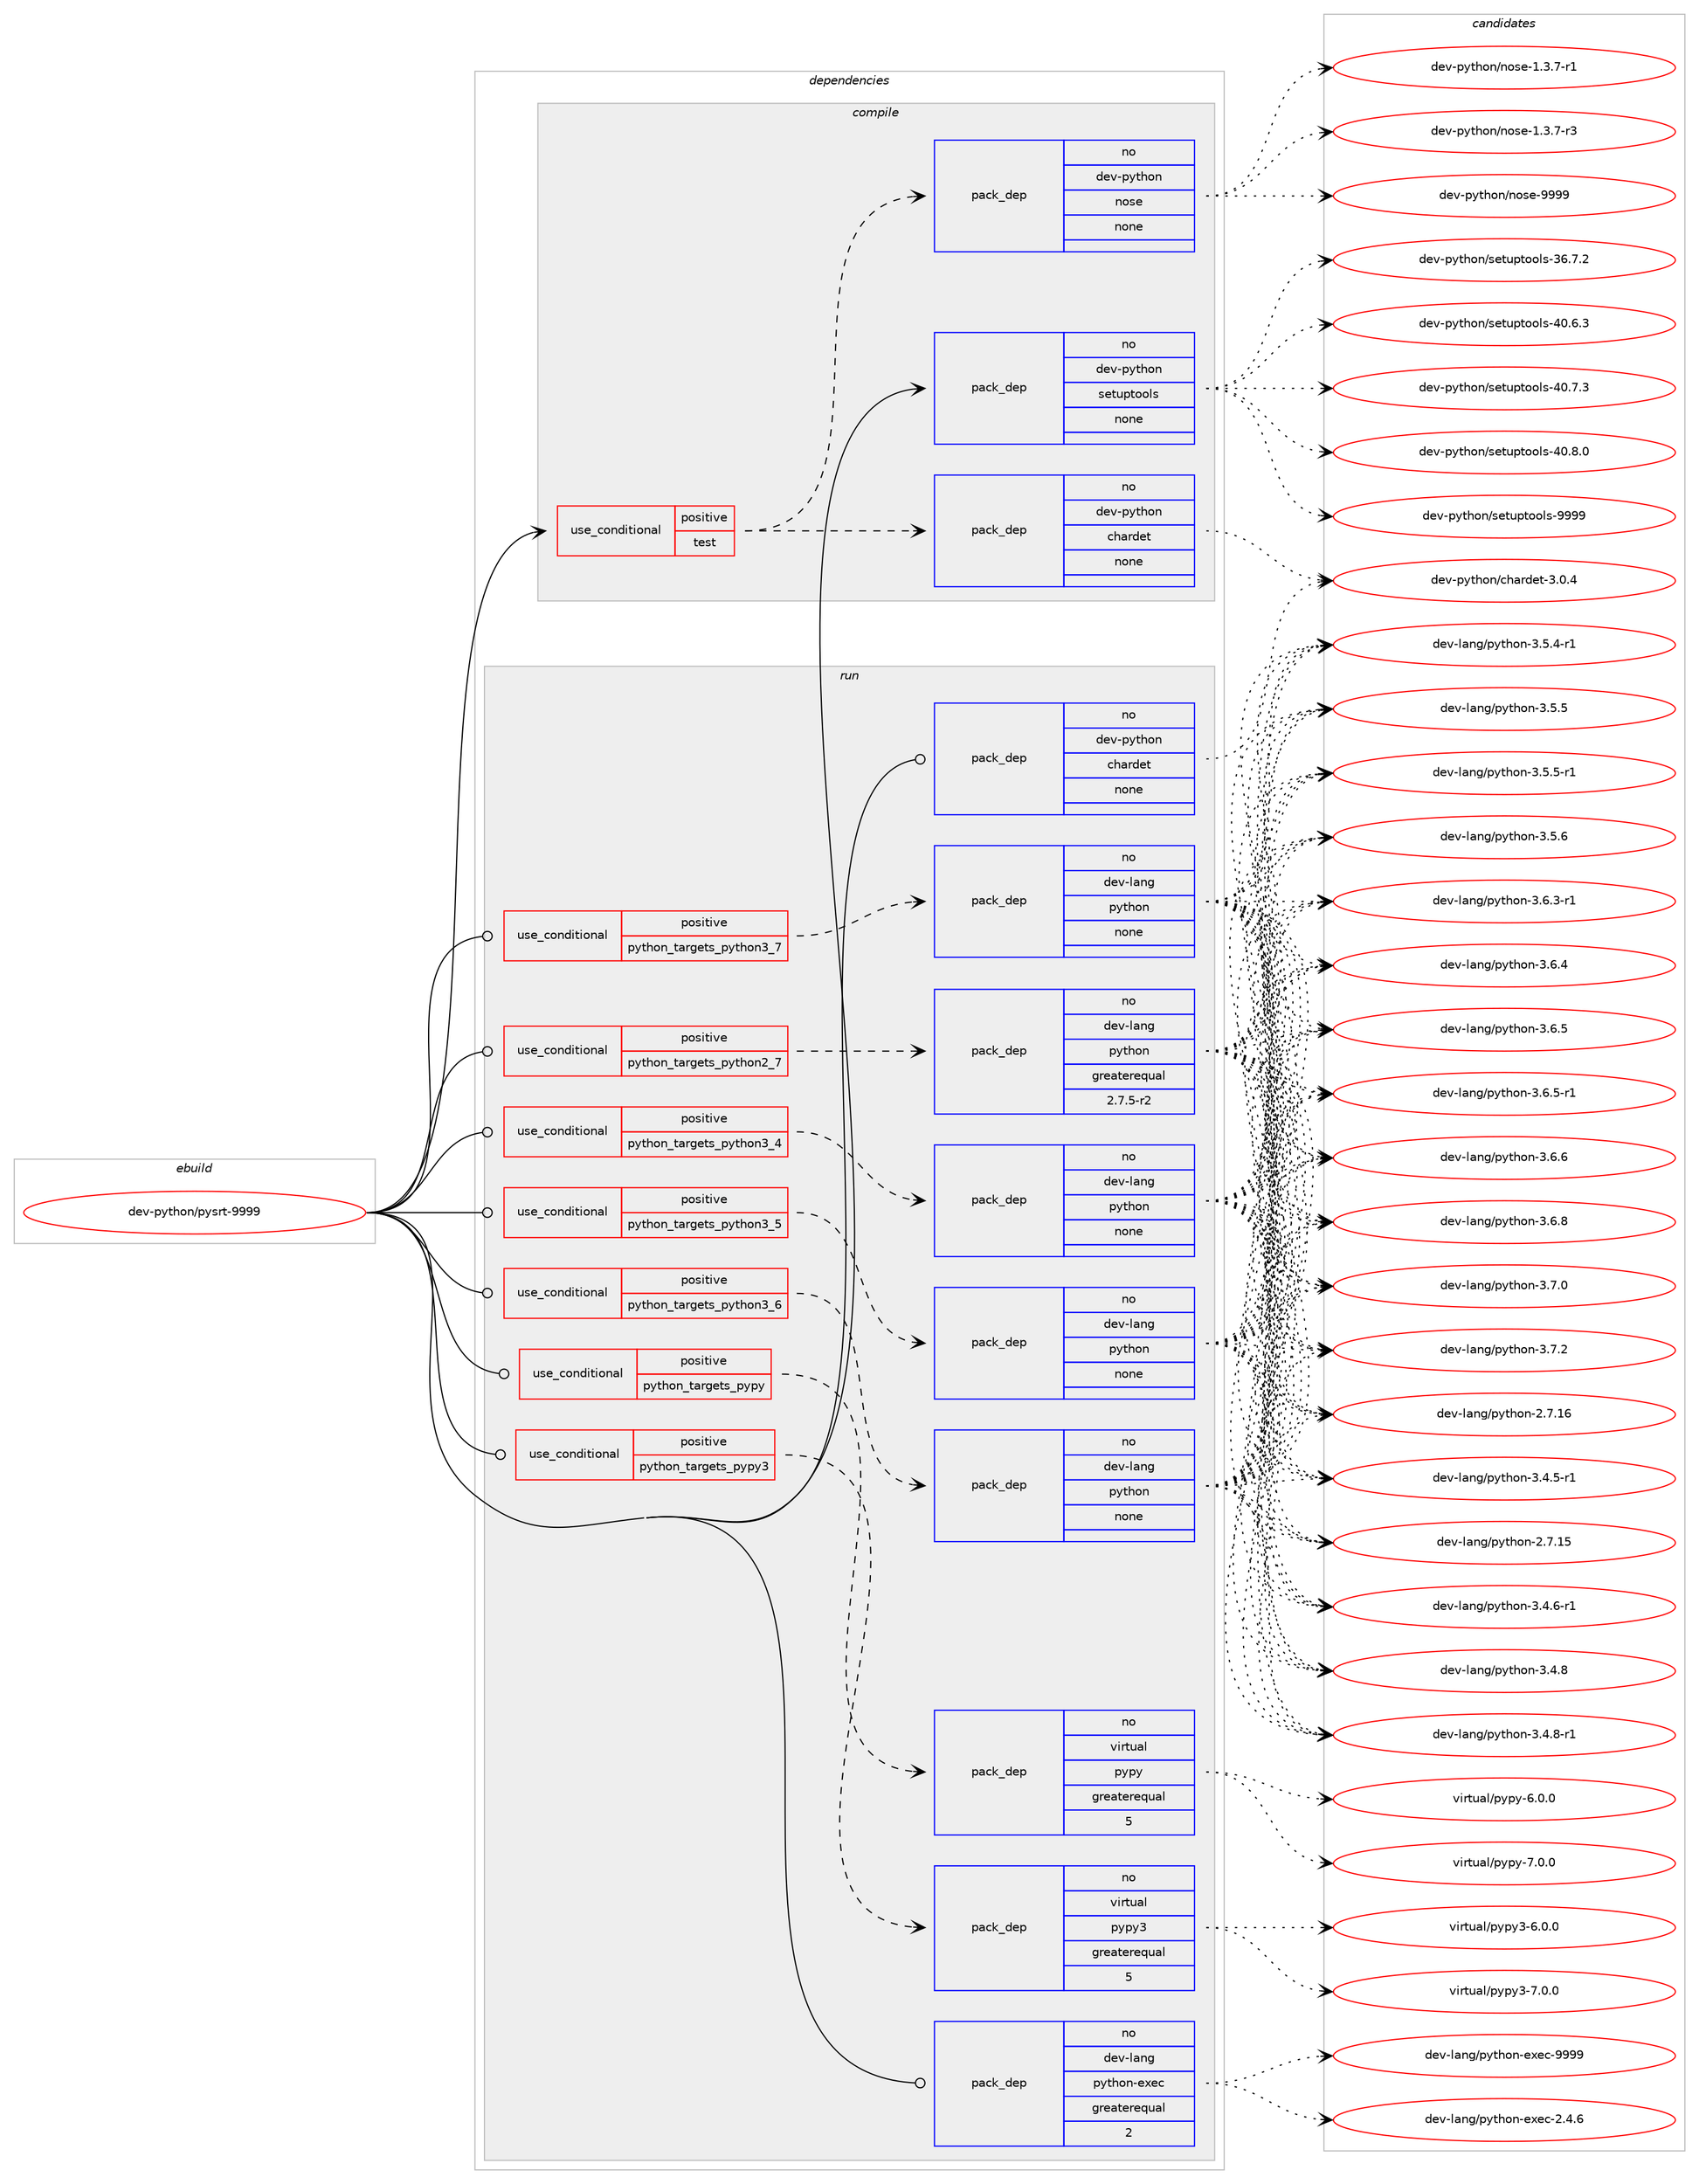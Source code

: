 digraph prolog {

# *************
# Graph options
# *************

newrank=true;
concentrate=true;
compound=true;
graph [rankdir=LR,fontname=Helvetica,fontsize=10,ranksep=1.5];#, ranksep=2.5, nodesep=0.2];
edge  [arrowhead=vee];
node  [fontname=Helvetica,fontsize=10];

# **********
# The ebuild
# **********

subgraph cluster_leftcol {
color=gray;
rank=same;
label=<<i>ebuild</i>>;
id [label="dev-python/pysrt-9999", color=red, width=4, href="../dev-python/pysrt-9999.svg"];
}

# ****************
# The dependencies
# ****************

subgraph cluster_midcol {
color=gray;
label=<<i>dependencies</i>>;
subgraph cluster_compile {
fillcolor="#eeeeee";
style=filled;
label=<<i>compile</i>>;
subgraph cond381874 {
dependency1432537 [label=<<TABLE BORDER="0" CELLBORDER="1" CELLSPACING="0" CELLPADDING="4"><TR><TD ROWSPAN="3" CELLPADDING="10">use_conditional</TD></TR><TR><TD>positive</TD></TR><TR><TD>test</TD></TR></TABLE>>, shape=none, color=red];
subgraph pack1027319 {
dependency1432538 [label=<<TABLE BORDER="0" CELLBORDER="1" CELLSPACING="0" CELLPADDING="4" WIDTH="220"><TR><TD ROWSPAN="6" CELLPADDING="30">pack_dep</TD></TR><TR><TD WIDTH="110">no</TD></TR><TR><TD>dev-python</TD></TR><TR><TD>chardet</TD></TR><TR><TD>none</TD></TR><TR><TD></TD></TR></TABLE>>, shape=none, color=blue];
}
dependency1432537:e -> dependency1432538:w [weight=20,style="dashed",arrowhead="vee"];
subgraph pack1027320 {
dependency1432539 [label=<<TABLE BORDER="0" CELLBORDER="1" CELLSPACING="0" CELLPADDING="4" WIDTH="220"><TR><TD ROWSPAN="6" CELLPADDING="30">pack_dep</TD></TR><TR><TD WIDTH="110">no</TD></TR><TR><TD>dev-python</TD></TR><TR><TD>nose</TD></TR><TR><TD>none</TD></TR><TR><TD></TD></TR></TABLE>>, shape=none, color=blue];
}
dependency1432537:e -> dependency1432539:w [weight=20,style="dashed",arrowhead="vee"];
}
id:e -> dependency1432537:w [weight=20,style="solid",arrowhead="vee"];
subgraph pack1027321 {
dependency1432540 [label=<<TABLE BORDER="0" CELLBORDER="1" CELLSPACING="0" CELLPADDING="4" WIDTH="220"><TR><TD ROWSPAN="6" CELLPADDING="30">pack_dep</TD></TR><TR><TD WIDTH="110">no</TD></TR><TR><TD>dev-python</TD></TR><TR><TD>setuptools</TD></TR><TR><TD>none</TD></TR><TR><TD></TD></TR></TABLE>>, shape=none, color=blue];
}
id:e -> dependency1432540:w [weight=20,style="solid",arrowhead="vee"];
}
subgraph cluster_compileandrun {
fillcolor="#eeeeee";
style=filled;
label=<<i>compile and run</i>>;
}
subgraph cluster_run {
fillcolor="#eeeeee";
style=filled;
label=<<i>run</i>>;
subgraph cond381875 {
dependency1432541 [label=<<TABLE BORDER="0" CELLBORDER="1" CELLSPACING="0" CELLPADDING="4"><TR><TD ROWSPAN="3" CELLPADDING="10">use_conditional</TD></TR><TR><TD>positive</TD></TR><TR><TD>python_targets_pypy</TD></TR></TABLE>>, shape=none, color=red];
subgraph pack1027322 {
dependency1432542 [label=<<TABLE BORDER="0" CELLBORDER="1" CELLSPACING="0" CELLPADDING="4" WIDTH="220"><TR><TD ROWSPAN="6" CELLPADDING="30">pack_dep</TD></TR><TR><TD WIDTH="110">no</TD></TR><TR><TD>virtual</TD></TR><TR><TD>pypy</TD></TR><TR><TD>greaterequal</TD></TR><TR><TD>5</TD></TR></TABLE>>, shape=none, color=blue];
}
dependency1432541:e -> dependency1432542:w [weight=20,style="dashed",arrowhead="vee"];
}
id:e -> dependency1432541:w [weight=20,style="solid",arrowhead="odot"];
subgraph cond381876 {
dependency1432543 [label=<<TABLE BORDER="0" CELLBORDER="1" CELLSPACING="0" CELLPADDING="4"><TR><TD ROWSPAN="3" CELLPADDING="10">use_conditional</TD></TR><TR><TD>positive</TD></TR><TR><TD>python_targets_pypy3</TD></TR></TABLE>>, shape=none, color=red];
subgraph pack1027323 {
dependency1432544 [label=<<TABLE BORDER="0" CELLBORDER="1" CELLSPACING="0" CELLPADDING="4" WIDTH="220"><TR><TD ROWSPAN="6" CELLPADDING="30">pack_dep</TD></TR><TR><TD WIDTH="110">no</TD></TR><TR><TD>virtual</TD></TR><TR><TD>pypy3</TD></TR><TR><TD>greaterequal</TD></TR><TR><TD>5</TD></TR></TABLE>>, shape=none, color=blue];
}
dependency1432543:e -> dependency1432544:w [weight=20,style="dashed",arrowhead="vee"];
}
id:e -> dependency1432543:w [weight=20,style="solid",arrowhead="odot"];
subgraph cond381877 {
dependency1432545 [label=<<TABLE BORDER="0" CELLBORDER="1" CELLSPACING="0" CELLPADDING="4"><TR><TD ROWSPAN="3" CELLPADDING="10">use_conditional</TD></TR><TR><TD>positive</TD></TR><TR><TD>python_targets_python2_7</TD></TR></TABLE>>, shape=none, color=red];
subgraph pack1027324 {
dependency1432546 [label=<<TABLE BORDER="0" CELLBORDER="1" CELLSPACING="0" CELLPADDING="4" WIDTH="220"><TR><TD ROWSPAN="6" CELLPADDING="30">pack_dep</TD></TR><TR><TD WIDTH="110">no</TD></TR><TR><TD>dev-lang</TD></TR><TR><TD>python</TD></TR><TR><TD>greaterequal</TD></TR><TR><TD>2.7.5-r2</TD></TR></TABLE>>, shape=none, color=blue];
}
dependency1432545:e -> dependency1432546:w [weight=20,style="dashed",arrowhead="vee"];
}
id:e -> dependency1432545:w [weight=20,style="solid",arrowhead="odot"];
subgraph cond381878 {
dependency1432547 [label=<<TABLE BORDER="0" CELLBORDER="1" CELLSPACING="0" CELLPADDING="4"><TR><TD ROWSPAN="3" CELLPADDING="10">use_conditional</TD></TR><TR><TD>positive</TD></TR><TR><TD>python_targets_python3_4</TD></TR></TABLE>>, shape=none, color=red];
subgraph pack1027325 {
dependency1432548 [label=<<TABLE BORDER="0" CELLBORDER="1" CELLSPACING="0" CELLPADDING="4" WIDTH="220"><TR><TD ROWSPAN="6" CELLPADDING="30">pack_dep</TD></TR><TR><TD WIDTH="110">no</TD></TR><TR><TD>dev-lang</TD></TR><TR><TD>python</TD></TR><TR><TD>none</TD></TR><TR><TD></TD></TR></TABLE>>, shape=none, color=blue];
}
dependency1432547:e -> dependency1432548:w [weight=20,style="dashed",arrowhead="vee"];
}
id:e -> dependency1432547:w [weight=20,style="solid",arrowhead="odot"];
subgraph cond381879 {
dependency1432549 [label=<<TABLE BORDER="0" CELLBORDER="1" CELLSPACING="0" CELLPADDING="4"><TR><TD ROWSPAN="3" CELLPADDING="10">use_conditional</TD></TR><TR><TD>positive</TD></TR><TR><TD>python_targets_python3_5</TD></TR></TABLE>>, shape=none, color=red];
subgraph pack1027326 {
dependency1432550 [label=<<TABLE BORDER="0" CELLBORDER="1" CELLSPACING="0" CELLPADDING="4" WIDTH="220"><TR><TD ROWSPAN="6" CELLPADDING="30">pack_dep</TD></TR><TR><TD WIDTH="110">no</TD></TR><TR><TD>dev-lang</TD></TR><TR><TD>python</TD></TR><TR><TD>none</TD></TR><TR><TD></TD></TR></TABLE>>, shape=none, color=blue];
}
dependency1432549:e -> dependency1432550:w [weight=20,style="dashed",arrowhead="vee"];
}
id:e -> dependency1432549:w [weight=20,style="solid",arrowhead="odot"];
subgraph cond381880 {
dependency1432551 [label=<<TABLE BORDER="0" CELLBORDER="1" CELLSPACING="0" CELLPADDING="4"><TR><TD ROWSPAN="3" CELLPADDING="10">use_conditional</TD></TR><TR><TD>positive</TD></TR><TR><TD>python_targets_python3_6</TD></TR></TABLE>>, shape=none, color=red];
subgraph pack1027327 {
dependency1432552 [label=<<TABLE BORDER="0" CELLBORDER="1" CELLSPACING="0" CELLPADDING="4" WIDTH="220"><TR><TD ROWSPAN="6" CELLPADDING="30">pack_dep</TD></TR><TR><TD WIDTH="110">no</TD></TR><TR><TD>dev-lang</TD></TR><TR><TD>python</TD></TR><TR><TD>none</TD></TR><TR><TD></TD></TR></TABLE>>, shape=none, color=blue];
}
dependency1432551:e -> dependency1432552:w [weight=20,style="dashed",arrowhead="vee"];
}
id:e -> dependency1432551:w [weight=20,style="solid",arrowhead="odot"];
subgraph cond381881 {
dependency1432553 [label=<<TABLE BORDER="0" CELLBORDER="1" CELLSPACING="0" CELLPADDING="4"><TR><TD ROWSPAN="3" CELLPADDING="10">use_conditional</TD></TR><TR><TD>positive</TD></TR><TR><TD>python_targets_python3_7</TD></TR></TABLE>>, shape=none, color=red];
subgraph pack1027328 {
dependency1432554 [label=<<TABLE BORDER="0" CELLBORDER="1" CELLSPACING="0" CELLPADDING="4" WIDTH="220"><TR><TD ROWSPAN="6" CELLPADDING="30">pack_dep</TD></TR><TR><TD WIDTH="110">no</TD></TR><TR><TD>dev-lang</TD></TR><TR><TD>python</TD></TR><TR><TD>none</TD></TR><TR><TD></TD></TR></TABLE>>, shape=none, color=blue];
}
dependency1432553:e -> dependency1432554:w [weight=20,style="dashed",arrowhead="vee"];
}
id:e -> dependency1432553:w [weight=20,style="solid",arrowhead="odot"];
subgraph pack1027329 {
dependency1432555 [label=<<TABLE BORDER="0" CELLBORDER="1" CELLSPACING="0" CELLPADDING="4" WIDTH="220"><TR><TD ROWSPAN="6" CELLPADDING="30">pack_dep</TD></TR><TR><TD WIDTH="110">no</TD></TR><TR><TD>dev-lang</TD></TR><TR><TD>python-exec</TD></TR><TR><TD>greaterequal</TD></TR><TR><TD>2</TD></TR></TABLE>>, shape=none, color=blue];
}
id:e -> dependency1432555:w [weight=20,style="solid",arrowhead="odot"];
subgraph pack1027330 {
dependency1432556 [label=<<TABLE BORDER="0" CELLBORDER="1" CELLSPACING="0" CELLPADDING="4" WIDTH="220"><TR><TD ROWSPAN="6" CELLPADDING="30">pack_dep</TD></TR><TR><TD WIDTH="110">no</TD></TR><TR><TD>dev-python</TD></TR><TR><TD>chardet</TD></TR><TR><TD>none</TD></TR><TR><TD></TD></TR></TABLE>>, shape=none, color=blue];
}
id:e -> dependency1432556:w [weight=20,style="solid",arrowhead="odot"];
}
}

# **************
# The candidates
# **************

subgraph cluster_choices {
rank=same;
color=gray;
label=<<i>candidates</i>>;

subgraph choice1027319 {
color=black;
nodesep=1;
choice10010111845112121116104111110479910497114100101116455146484652 [label="dev-python/chardet-3.0.4", color=red, width=4,href="../dev-python/chardet-3.0.4.svg"];
dependency1432538:e -> choice10010111845112121116104111110479910497114100101116455146484652:w [style=dotted,weight="100"];
}
subgraph choice1027320 {
color=black;
nodesep=1;
choice10010111845112121116104111110471101111151014549465146554511449 [label="dev-python/nose-1.3.7-r1", color=red, width=4,href="../dev-python/nose-1.3.7-r1.svg"];
choice10010111845112121116104111110471101111151014549465146554511451 [label="dev-python/nose-1.3.7-r3", color=red, width=4,href="../dev-python/nose-1.3.7-r3.svg"];
choice10010111845112121116104111110471101111151014557575757 [label="dev-python/nose-9999", color=red, width=4,href="../dev-python/nose-9999.svg"];
dependency1432539:e -> choice10010111845112121116104111110471101111151014549465146554511449:w [style=dotted,weight="100"];
dependency1432539:e -> choice10010111845112121116104111110471101111151014549465146554511451:w [style=dotted,weight="100"];
dependency1432539:e -> choice10010111845112121116104111110471101111151014557575757:w [style=dotted,weight="100"];
}
subgraph choice1027321 {
color=black;
nodesep=1;
choice100101118451121211161041111104711510111611711211611111110811545515446554650 [label="dev-python/setuptools-36.7.2", color=red, width=4,href="../dev-python/setuptools-36.7.2.svg"];
choice100101118451121211161041111104711510111611711211611111110811545524846544651 [label="dev-python/setuptools-40.6.3", color=red, width=4,href="../dev-python/setuptools-40.6.3.svg"];
choice100101118451121211161041111104711510111611711211611111110811545524846554651 [label="dev-python/setuptools-40.7.3", color=red, width=4,href="../dev-python/setuptools-40.7.3.svg"];
choice100101118451121211161041111104711510111611711211611111110811545524846564648 [label="dev-python/setuptools-40.8.0", color=red, width=4,href="../dev-python/setuptools-40.8.0.svg"];
choice10010111845112121116104111110471151011161171121161111111081154557575757 [label="dev-python/setuptools-9999", color=red, width=4,href="../dev-python/setuptools-9999.svg"];
dependency1432540:e -> choice100101118451121211161041111104711510111611711211611111110811545515446554650:w [style=dotted,weight="100"];
dependency1432540:e -> choice100101118451121211161041111104711510111611711211611111110811545524846544651:w [style=dotted,weight="100"];
dependency1432540:e -> choice100101118451121211161041111104711510111611711211611111110811545524846554651:w [style=dotted,weight="100"];
dependency1432540:e -> choice100101118451121211161041111104711510111611711211611111110811545524846564648:w [style=dotted,weight="100"];
dependency1432540:e -> choice10010111845112121116104111110471151011161171121161111111081154557575757:w [style=dotted,weight="100"];
}
subgraph choice1027322 {
color=black;
nodesep=1;
choice1181051141161179710847112121112121455446484648 [label="virtual/pypy-6.0.0", color=red, width=4,href="../virtual/pypy-6.0.0.svg"];
choice1181051141161179710847112121112121455546484648 [label="virtual/pypy-7.0.0", color=red, width=4,href="../virtual/pypy-7.0.0.svg"];
dependency1432542:e -> choice1181051141161179710847112121112121455446484648:w [style=dotted,weight="100"];
dependency1432542:e -> choice1181051141161179710847112121112121455546484648:w [style=dotted,weight="100"];
}
subgraph choice1027323 {
color=black;
nodesep=1;
choice118105114116117971084711212111212151455446484648 [label="virtual/pypy3-6.0.0", color=red, width=4,href="../virtual/pypy3-6.0.0.svg"];
choice118105114116117971084711212111212151455546484648 [label="virtual/pypy3-7.0.0", color=red, width=4,href="../virtual/pypy3-7.0.0.svg"];
dependency1432544:e -> choice118105114116117971084711212111212151455446484648:w [style=dotted,weight="100"];
dependency1432544:e -> choice118105114116117971084711212111212151455546484648:w [style=dotted,weight="100"];
}
subgraph choice1027324 {
color=black;
nodesep=1;
choice10010111845108971101034711212111610411111045504655464953 [label="dev-lang/python-2.7.15", color=red, width=4,href="../dev-lang/python-2.7.15.svg"];
choice10010111845108971101034711212111610411111045504655464954 [label="dev-lang/python-2.7.16", color=red, width=4,href="../dev-lang/python-2.7.16.svg"];
choice1001011184510897110103471121211161041111104551465246534511449 [label="dev-lang/python-3.4.5-r1", color=red, width=4,href="../dev-lang/python-3.4.5-r1.svg"];
choice1001011184510897110103471121211161041111104551465246544511449 [label="dev-lang/python-3.4.6-r1", color=red, width=4,href="../dev-lang/python-3.4.6-r1.svg"];
choice100101118451089711010347112121116104111110455146524656 [label="dev-lang/python-3.4.8", color=red, width=4,href="../dev-lang/python-3.4.8.svg"];
choice1001011184510897110103471121211161041111104551465246564511449 [label="dev-lang/python-3.4.8-r1", color=red, width=4,href="../dev-lang/python-3.4.8-r1.svg"];
choice1001011184510897110103471121211161041111104551465346524511449 [label="dev-lang/python-3.5.4-r1", color=red, width=4,href="../dev-lang/python-3.5.4-r1.svg"];
choice100101118451089711010347112121116104111110455146534653 [label="dev-lang/python-3.5.5", color=red, width=4,href="../dev-lang/python-3.5.5.svg"];
choice1001011184510897110103471121211161041111104551465346534511449 [label="dev-lang/python-3.5.5-r1", color=red, width=4,href="../dev-lang/python-3.5.5-r1.svg"];
choice100101118451089711010347112121116104111110455146534654 [label="dev-lang/python-3.5.6", color=red, width=4,href="../dev-lang/python-3.5.6.svg"];
choice1001011184510897110103471121211161041111104551465446514511449 [label="dev-lang/python-3.6.3-r1", color=red, width=4,href="../dev-lang/python-3.6.3-r1.svg"];
choice100101118451089711010347112121116104111110455146544652 [label="dev-lang/python-3.6.4", color=red, width=4,href="../dev-lang/python-3.6.4.svg"];
choice100101118451089711010347112121116104111110455146544653 [label="dev-lang/python-3.6.5", color=red, width=4,href="../dev-lang/python-3.6.5.svg"];
choice1001011184510897110103471121211161041111104551465446534511449 [label="dev-lang/python-3.6.5-r1", color=red, width=4,href="../dev-lang/python-3.6.5-r1.svg"];
choice100101118451089711010347112121116104111110455146544654 [label="dev-lang/python-3.6.6", color=red, width=4,href="../dev-lang/python-3.6.6.svg"];
choice100101118451089711010347112121116104111110455146544656 [label="dev-lang/python-3.6.8", color=red, width=4,href="../dev-lang/python-3.6.8.svg"];
choice100101118451089711010347112121116104111110455146554648 [label="dev-lang/python-3.7.0", color=red, width=4,href="../dev-lang/python-3.7.0.svg"];
choice100101118451089711010347112121116104111110455146554650 [label="dev-lang/python-3.7.2", color=red, width=4,href="../dev-lang/python-3.7.2.svg"];
dependency1432546:e -> choice10010111845108971101034711212111610411111045504655464953:w [style=dotted,weight="100"];
dependency1432546:e -> choice10010111845108971101034711212111610411111045504655464954:w [style=dotted,weight="100"];
dependency1432546:e -> choice1001011184510897110103471121211161041111104551465246534511449:w [style=dotted,weight="100"];
dependency1432546:e -> choice1001011184510897110103471121211161041111104551465246544511449:w [style=dotted,weight="100"];
dependency1432546:e -> choice100101118451089711010347112121116104111110455146524656:w [style=dotted,weight="100"];
dependency1432546:e -> choice1001011184510897110103471121211161041111104551465246564511449:w [style=dotted,weight="100"];
dependency1432546:e -> choice1001011184510897110103471121211161041111104551465346524511449:w [style=dotted,weight="100"];
dependency1432546:e -> choice100101118451089711010347112121116104111110455146534653:w [style=dotted,weight="100"];
dependency1432546:e -> choice1001011184510897110103471121211161041111104551465346534511449:w [style=dotted,weight="100"];
dependency1432546:e -> choice100101118451089711010347112121116104111110455146534654:w [style=dotted,weight="100"];
dependency1432546:e -> choice1001011184510897110103471121211161041111104551465446514511449:w [style=dotted,weight="100"];
dependency1432546:e -> choice100101118451089711010347112121116104111110455146544652:w [style=dotted,weight="100"];
dependency1432546:e -> choice100101118451089711010347112121116104111110455146544653:w [style=dotted,weight="100"];
dependency1432546:e -> choice1001011184510897110103471121211161041111104551465446534511449:w [style=dotted,weight="100"];
dependency1432546:e -> choice100101118451089711010347112121116104111110455146544654:w [style=dotted,weight="100"];
dependency1432546:e -> choice100101118451089711010347112121116104111110455146544656:w [style=dotted,weight="100"];
dependency1432546:e -> choice100101118451089711010347112121116104111110455146554648:w [style=dotted,weight="100"];
dependency1432546:e -> choice100101118451089711010347112121116104111110455146554650:w [style=dotted,weight="100"];
}
subgraph choice1027325 {
color=black;
nodesep=1;
choice10010111845108971101034711212111610411111045504655464953 [label="dev-lang/python-2.7.15", color=red, width=4,href="../dev-lang/python-2.7.15.svg"];
choice10010111845108971101034711212111610411111045504655464954 [label="dev-lang/python-2.7.16", color=red, width=4,href="../dev-lang/python-2.7.16.svg"];
choice1001011184510897110103471121211161041111104551465246534511449 [label="dev-lang/python-3.4.5-r1", color=red, width=4,href="../dev-lang/python-3.4.5-r1.svg"];
choice1001011184510897110103471121211161041111104551465246544511449 [label="dev-lang/python-3.4.6-r1", color=red, width=4,href="../dev-lang/python-3.4.6-r1.svg"];
choice100101118451089711010347112121116104111110455146524656 [label="dev-lang/python-3.4.8", color=red, width=4,href="../dev-lang/python-3.4.8.svg"];
choice1001011184510897110103471121211161041111104551465246564511449 [label="dev-lang/python-3.4.8-r1", color=red, width=4,href="../dev-lang/python-3.4.8-r1.svg"];
choice1001011184510897110103471121211161041111104551465346524511449 [label="dev-lang/python-3.5.4-r1", color=red, width=4,href="../dev-lang/python-3.5.4-r1.svg"];
choice100101118451089711010347112121116104111110455146534653 [label="dev-lang/python-3.5.5", color=red, width=4,href="../dev-lang/python-3.5.5.svg"];
choice1001011184510897110103471121211161041111104551465346534511449 [label="dev-lang/python-3.5.5-r1", color=red, width=4,href="../dev-lang/python-3.5.5-r1.svg"];
choice100101118451089711010347112121116104111110455146534654 [label="dev-lang/python-3.5.6", color=red, width=4,href="../dev-lang/python-3.5.6.svg"];
choice1001011184510897110103471121211161041111104551465446514511449 [label="dev-lang/python-3.6.3-r1", color=red, width=4,href="../dev-lang/python-3.6.3-r1.svg"];
choice100101118451089711010347112121116104111110455146544652 [label="dev-lang/python-3.6.4", color=red, width=4,href="../dev-lang/python-3.6.4.svg"];
choice100101118451089711010347112121116104111110455146544653 [label="dev-lang/python-3.6.5", color=red, width=4,href="../dev-lang/python-3.6.5.svg"];
choice1001011184510897110103471121211161041111104551465446534511449 [label="dev-lang/python-3.6.5-r1", color=red, width=4,href="../dev-lang/python-3.6.5-r1.svg"];
choice100101118451089711010347112121116104111110455146544654 [label="dev-lang/python-3.6.6", color=red, width=4,href="../dev-lang/python-3.6.6.svg"];
choice100101118451089711010347112121116104111110455146544656 [label="dev-lang/python-3.6.8", color=red, width=4,href="../dev-lang/python-3.6.8.svg"];
choice100101118451089711010347112121116104111110455146554648 [label="dev-lang/python-3.7.0", color=red, width=4,href="../dev-lang/python-3.7.0.svg"];
choice100101118451089711010347112121116104111110455146554650 [label="dev-lang/python-3.7.2", color=red, width=4,href="../dev-lang/python-3.7.2.svg"];
dependency1432548:e -> choice10010111845108971101034711212111610411111045504655464953:w [style=dotted,weight="100"];
dependency1432548:e -> choice10010111845108971101034711212111610411111045504655464954:w [style=dotted,weight="100"];
dependency1432548:e -> choice1001011184510897110103471121211161041111104551465246534511449:w [style=dotted,weight="100"];
dependency1432548:e -> choice1001011184510897110103471121211161041111104551465246544511449:w [style=dotted,weight="100"];
dependency1432548:e -> choice100101118451089711010347112121116104111110455146524656:w [style=dotted,weight="100"];
dependency1432548:e -> choice1001011184510897110103471121211161041111104551465246564511449:w [style=dotted,weight="100"];
dependency1432548:e -> choice1001011184510897110103471121211161041111104551465346524511449:w [style=dotted,weight="100"];
dependency1432548:e -> choice100101118451089711010347112121116104111110455146534653:w [style=dotted,weight="100"];
dependency1432548:e -> choice1001011184510897110103471121211161041111104551465346534511449:w [style=dotted,weight="100"];
dependency1432548:e -> choice100101118451089711010347112121116104111110455146534654:w [style=dotted,weight="100"];
dependency1432548:e -> choice1001011184510897110103471121211161041111104551465446514511449:w [style=dotted,weight="100"];
dependency1432548:e -> choice100101118451089711010347112121116104111110455146544652:w [style=dotted,weight="100"];
dependency1432548:e -> choice100101118451089711010347112121116104111110455146544653:w [style=dotted,weight="100"];
dependency1432548:e -> choice1001011184510897110103471121211161041111104551465446534511449:w [style=dotted,weight="100"];
dependency1432548:e -> choice100101118451089711010347112121116104111110455146544654:w [style=dotted,weight="100"];
dependency1432548:e -> choice100101118451089711010347112121116104111110455146544656:w [style=dotted,weight="100"];
dependency1432548:e -> choice100101118451089711010347112121116104111110455146554648:w [style=dotted,weight="100"];
dependency1432548:e -> choice100101118451089711010347112121116104111110455146554650:w [style=dotted,weight="100"];
}
subgraph choice1027326 {
color=black;
nodesep=1;
choice10010111845108971101034711212111610411111045504655464953 [label="dev-lang/python-2.7.15", color=red, width=4,href="../dev-lang/python-2.7.15.svg"];
choice10010111845108971101034711212111610411111045504655464954 [label="dev-lang/python-2.7.16", color=red, width=4,href="../dev-lang/python-2.7.16.svg"];
choice1001011184510897110103471121211161041111104551465246534511449 [label="dev-lang/python-3.4.5-r1", color=red, width=4,href="../dev-lang/python-3.4.5-r1.svg"];
choice1001011184510897110103471121211161041111104551465246544511449 [label="dev-lang/python-3.4.6-r1", color=red, width=4,href="../dev-lang/python-3.4.6-r1.svg"];
choice100101118451089711010347112121116104111110455146524656 [label="dev-lang/python-3.4.8", color=red, width=4,href="../dev-lang/python-3.4.8.svg"];
choice1001011184510897110103471121211161041111104551465246564511449 [label="dev-lang/python-3.4.8-r1", color=red, width=4,href="../dev-lang/python-3.4.8-r1.svg"];
choice1001011184510897110103471121211161041111104551465346524511449 [label="dev-lang/python-3.5.4-r1", color=red, width=4,href="../dev-lang/python-3.5.4-r1.svg"];
choice100101118451089711010347112121116104111110455146534653 [label="dev-lang/python-3.5.5", color=red, width=4,href="../dev-lang/python-3.5.5.svg"];
choice1001011184510897110103471121211161041111104551465346534511449 [label="dev-lang/python-3.5.5-r1", color=red, width=4,href="../dev-lang/python-3.5.5-r1.svg"];
choice100101118451089711010347112121116104111110455146534654 [label="dev-lang/python-3.5.6", color=red, width=4,href="../dev-lang/python-3.5.6.svg"];
choice1001011184510897110103471121211161041111104551465446514511449 [label="dev-lang/python-3.6.3-r1", color=red, width=4,href="../dev-lang/python-3.6.3-r1.svg"];
choice100101118451089711010347112121116104111110455146544652 [label="dev-lang/python-3.6.4", color=red, width=4,href="../dev-lang/python-3.6.4.svg"];
choice100101118451089711010347112121116104111110455146544653 [label="dev-lang/python-3.6.5", color=red, width=4,href="../dev-lang/python-3.6.5.svg"];
choice1001011184510897110103471121211161041111104551465446534511449 [label="dev-lang/python-3.6.5-r1", color=red, width=4,href="../dev-lang/python-3.6.5-r1.svg"];
choice100101118451089711010347112121116104111110455146544654 [label="dev-lang/python-3.6.6", color=red, width=4,href="../dev-lang/python-3.6.6.svg"];
choice100101118451089711010347112121116104111110455146544656 [label="dev-lang/python-3.6.8", color=red, width=4,href="../dev-lang/python-3.6.8.svg"];
choice100101118451089711010347112121116104111110455146554648 [label="dev-lang/python-3.7.0", color=red, width=4,href="../dev-lang/python-3.7.0.svg"];
choice100101118451089711010347112121116104111110455146554650 [label="dev-lang/python-3.7.2", color=red, width=4,href="../dev-lang/python-3.7.2.svg"];
dependency1432550:e -> choice10010111845108971101034711212111610411111045504655464953:w [style=dotted,weight="100"];
dependency1432550:e -> choice10010111845108971101034711212111610411111045504655464954:w [style=dotted,weight="100"];
dependency1432550:e -> choice1001011184510897110103471121211161041111104551465246534511449:w [style=dotted,weight="100"];
dependency1432550:e -> choice1001011184510897110103471121211161041111104551465246544511449:w [style=dotted,weight="100"];
dependency1432550:e -> choice100101118451089711010347112121116104111110455146524656:w [style=dotted,weight="100"];
dependency1432550:e -> choice1001011184510897110103471121211161041111104551465246564511449:w [style=dotted,weight="100"];
dependency1432550:e -> choice1001011184510897110103471121211161041111104551465346524511449:w [style=dotted,weight="100"];
dependency1432550:e -> choice100101118451089711010347112121116104111110455146534653:w [style=dotted,weight="100"];
dependency1432550:e -> choice1001011184510897110103471121211161041111104551465346534511449:w [style=dotted,weight="100"];
dependency1432550:e -> choice100101118451089711010347112121116104111110455146534654:w [style=dotted,weight="100"];
dependency1432550:e -> choice1001011184510897110103471121211161041111104551465446514511449:w [style=dotted,weight="100"];
dependency1432550:e -> choice100101118451089711010347112121116104111110455146544652:w [style=dotted,weight="100"];
dependency1432550:e -> choice100101118451089711010347112121116104111110455146544653:w [style=dotted,weight="100"];
dependency1432550:e -> choice1001011184510897110103471121211161041111104551465446534511449:w [style=dotted,weight="100"];
dependency1432550:e -> choice100101118451089711010347112121116104111110455146544654:w [style=dotted,weight="100"];
dependency1432550:e -> choice100101118451089711010347112121116104111110455146544656:w [style=dotted,weight="100"];
dependency1432550:e -> choice100101118451089711010347112121116104111110455146554648:w [style=dotted,weight="100"];
dependency1432550:e -> choice100101118451089711010347112121116104111110455146554650:w [style=dotted,weight="100"];
}
subgraph choice1027327 {
color=black;
nodesep=1;
choice10010111845108971101034711212111610411111045504655464953 [label="dev-lang/python-2.7.15", color=red, width=4,href="../dev-lang/python-2.7.15.svg"];
choice10010111845108971101034711212111610411111045504655464954 [label="dev-lang/python-2.7.16", color=red, width=4,href="../dev-lang/python-2.7.16.svg"];
choice1001011184510897110103471121211161041111104551465246534511449 [label="dev-lang/python-3.4.5-r1", color=red, width=4,href="../dev-lang/python-3.4.5-r1.svg"];
choice1001011184510897110103471121211161041111104551465246544511449 [label="dev-lang/python-3.4.6-r1", color=red, width=4,href="../dev-lang/python-3.4.6-r1.svg"];
choice100101118451089711010347112121116104111110455146524656 [label="dev-lang/python-3.4.8", color=red, width=4,href="../dev-lang/python-3.4.8.svg"];
choice1001011184510897110103471121211161041111104551465246564511449 [label="dev-lang/python-3.4.8-r1", color=red, width=4,href="../dev-lang/python-3.4.8-r1.svg"];
choice1001011184510897110103471121211161041111104551465346524511449 [label="dev-lang/python-3.5.4-r1", color=red, width=4,href="../dev-lang/python-3.5.4-r1.svg"];
choice100101118451089711010347112121116104111110455146534653 [label="dev-lang/python-3.5.5", color=red, width=4,href="../dev-lang/python-3.5.5.svg"];
choice1001011184510897110103471121211161041111104551465346534511449 [label="dev-lang/python-3.5.5-r1", color=red, width=4,href="../dev-lang/python-3.5.5-r1.svg"];
choice100101118451089711010347112121116104111110455146534654 [label="dev-lang/python-3.5.6", color=red, width=4,href="../dev-lang/python-3.5.6.svg"];
choice1001011184510897110103471121211161041111104551465446514511449 [label="dev-lang/python-3.6.3-r1", color=red, width=4,href="../dev-lang/python-3.6.3-r1.svg"];
choice100101118451089711010347112121116104111110455146544652 [label="dev-lang/python-3.6.4", color=red, width=4,href="../dev-lang/python-3.6.4.svg"];
choice100101118451089711010347112121116104111110455146544653 [label="dev-lang/python-3.6.5", color=red, width=4,href="../dev-lang/python-3.6.5.svg"];
choice1001011184510897110103471121211161041111104551465446534511449 [label="dev-lang/python-3.6.5-r1", color=red, width=4,href="../dev-lang/python-3.6.5-r1.svg"];
choice100101118451089711010347112121116104111110455146544654 [label="dev-lang/python-3.6.6", color=red, width=4,href="../dev-lang/python-3.6.6.svg"];
choice100101118451089711010347112121116104111110455146544656 [label="dev-lang/python-3.6.8", color=red, width=4,href="../dev-lang/python-3.6.8.svg"];
choice100101118451089711010347112121116104111110455146554648 [label="dev-lang/python-3.7.0", color=red, width=4,href="../dev-lang/python-3.7.0.svg"];
choice100101118451089711010347112121116104111110455146554650 [label="dev-lang/python-3.7.2", color=red, width=4,href="../dev-lang/python-3.7.2.svg"];
dependency1432552:e -> choice10010111845108971101034711212111610411111045504655464953:w [style=dotted,weight="100"];
dependency1432552:e -> choice10010111845108971101034711212111610411111045504655464954:w [style=dotted,weight="100"];
dependency1432552:e -> choice1001011184510897110103471121211161041111104551465246534511449:w [style=dotted,weight="100"];
dependency1432552:e -> choice1001011184510897110103471121211161041111104551465246544511449:w [style=dotted,weight="100"];
dependency1432552:e -> choice100101118451089711010347112121116104111110455146524656:w [style=dotted,weight="100"];
dependency1432552:e -> choice1001011184510897110103471121211161041111104551465246564511449:w [style=dotted,weight="100"];
dependency1432552:e -> choice1001011184510897110103471121211161041111104551465346524511449:w [style=dotted,weight="100"];
dependency1432552:e -> choice100101118451089711010347112121116104111110455146534653:w [style=dotted,weight="100"];
dependency1432552:e -> choice1001011184510897110103471121211161041111104551465346534511449:w [style=dotted,weight="100"];
dependency1432552:e -> choice100101118451089711010347112121116104111110455146534654:w [style=dotted,weight="100"];
dependency1432552:e -> choice1001011184510897110103471121211161041111104551465446514511449:w [style=dotted,weight="100"];
dependency1432552:e -> choice100101118451089711010347112121116104111110455146544652:w [style=dotted,weight="100"];
dependency1432552:e -> choice100101118451089711010347112121116104111110455146544653:w [style=dotted,weight="100"];
dependency1432552:e -> choice1001011184510897110103471121211161041111104551465446534511449:w [style=dotted,weight="100"];
dependency1432552:e -> choice100101118451089711010347112121116104111110455146544654:w [style=dotted,weight="100"];
dependency1432552:e -> choice100101118451089711010347112121116104111110455146544656:w [style=dotted,weight="100"];
dependency1432552:e -> choice100101118451089711010347112121116104111110455146554648:w [style=dotted,weight="100"];
dependency1432552:e -> choice100101118451089711010347112121116104111110455146554650:w [style=dotted,weight="100"];
}
subgraph choice1027328 {
color=black;
nodesep=1;
choice10010111845108971101034711212111610411111045504655464953 [label="dev-lang/python-2.7.15", color=red, width=4,href="../dev-lang/python-2.7.15.svg"];
choice10010111845108971101034711212111610411111045504655464954 [label="dev-lang/python-2.7.16", color=red, width=4,href="../dev-lang/python-2.7.16.svg"];
choice1001011184510897110103471121211161041111104551465246534511449 [label="dev-lang/python-3.4.5-r1", color=red, width=4,href="../dev-lang/python-3.4.5-r1.svg"];
choice1001011184510897110103471121211161041111104551465246544511449 [label="dev-lang/python-3.4.6-r1", color=red, width=4,href="../dev-lang/python-3.4.6-r1.svg"];
choice100101118451089711010347112121116104111110455146524656 [label="dev-lang/python-3.4.8", color=red, width=4,href="../dev-lang/python-3.4.8.svg"];
choice1001011184510897110103471121211161041111104551465246564511449 [label="dev-lang/python-3.4.8-r1", color=red, width=4,href="../dev-lang/python-3.4.8-r1.svg"];
choice1001011184510897110103471121211161041111104551465346524511449 [label="dev-lang/python-3.5.4-r1", color=red, width=4,href="../dev-lang/python-3.5.4-r1.svg"];
choice100101118451089711010347112121116104111110455146534653 [label="dev-lang/python-3.5.5", color=red, width=4,href="../dev-lang/python-3.5.5.svg"];
choice1001011184510897110103471121211161041111104551465346534511449 [label="dev-lang/python-3.5.5-r1", color=red, width=4,href="../dev-lang/python-3.5.5-r1.svg"];
choice100101118451089711010347112121116104111110455146534654 [label="dev-lang/python-3.5.6", color=red, width=4,href="../dev-lang/python-3.5.6.svg"];
choice1001011184510897110103471121211161041111104551465446514511449 [label="dev-lang/python-3.6.3-r1", color=red, width=4,href="../dev-lang/python-3.6.3-r1.svg"];
choice100101118451089711010347112121116104111110455146544652 [label="dev-lang/python-3.6.4", color=red, width=4,href="../dev-lang/python-3.6.4.svg"];
choice100101118451089711010347112121116104111110455146544653 [label="dev-lang/python-3.6.5", color=red, width=4,href="../dev-lang/python-3.6.5.svg"];
choice1001011184510897110103471121211161041111104551465446534511449 [label="dev-lang/python-3.6.5-r1", color=red, width=4,href="../dev-lang/python-3.6.5-r1.svg"];
choice100101118451089711010347112121116104111110455146544654 [label="dev-lang/python-3.6.6", color=red, width=4,href="../dev-lang/python-3.6.6.svg"];
choice100101118451089711010347112121116104111110455146544656 [label="dev-lang/python-3.6.8", color=red, width=4,href="../dev-lang/python-3.6.8.svg"];
choice100101118451089711010347112121116104111110455146554648 [label="dev-lang/python-3.7.0", color=red, width=4,href="../dev-lang/python-3.7.0.svg"];
choice100101118451089711010347112121116104111110455146554650 [label="dev-lang/python-3.7.2", color=red, width=4,href="../dev-lang/python-3.7.2.svg"];
dependency1432554:e -> choice10010111845108971101034711212111610411111045504655464953:w [style=dotted,weight="100"];
dependency1432554:e -> choice10010111845108971101034711212111610411111045504655464954:w [style=dotted,weight="100"];
dependency1432554:e -> choice1001011184510897110103471121211161041111104551465246534511449:w [style=dotted,weight="100"];
dependency1432554:e -> choice1001011184510897110103471121211161041111104551465246544511449:w [style=dotted,weight="100"];
dependency1432554:e -> choice100101118451089711010347112121116104111110455146524656:w [style=dotted,weight="100"];
dependency1432554:e -> choice1001011184510897110103471121211161041111104551465246564511449:w [style=dotted,weight="100"];
dependency1432554:e -> choice1001011184510897110103471121211161041111104551465346524511449:w [style=dotted,weight="100"];
dependency1432554:e -> choice100101118451089711010347112121116104111110455146534653:w [style=dotted,weight="100"];
dependency1432554:e -> choice1001011184510897110103471121211161041111104551465346534511449:w [style=dotted,weight="100"];
dependency1432554:e -> choice100101118451089711010347112121116104111110455146534654:w [style=dotted,weight="100"];
dependency1432554:e -> choice1001011184510897110103471121211161041111104551465446514511449:w [style=dotted,weight="100"];
dependency1432554:e -> choice100101118451089711010347112121116104111110455146544652:w [style=dotted,weight="100"];
dependency1432554:e -> choice100101118451089711010347112121116104111110455146544653:w [style=dotted,weight="100"];
dependency1432554:e -> choice1001011184510897110103471121211161041111104551465446534511449:w [style=dotted,weight="100"];
dependency1432554:e -> choice100101118451089711010347112121116104111110455146544654:w [style=dotted,weight="100"];
dependency1432554:e -> choice100101118451089711010347112121116104111110455146544656:w [style=dotted,weight="100"];
dependency1432554:e -> choice100101118451089711010347112121116104111110455146554648:w [style=dotted,weight="100"];
dependency1432554:e -> choice100101118451089711010347112121116104111110455146554650:w [style=dotted,weight="100"];
}
subgraph choice1027329 {
color=black;
nodesep=1;
choice1001011184510897110103471121211161041111104510112010199455046524654 [label="dev-lang/python-exec-2.4.6", color=red, width=4,href="../dev-lang/python-exec-2.4.6.svg"];
choice10010111845108971101034711212111610411111045101120101994557575757 [label="dev-lang/python-exec-9999", color=red, width=4,href="../dev-lang/python-exec-9999.svg"];
dependency1432555:e -> choice1001011184510897110103471121211161041111104510112010199455046524654:w [style=dotted,weight="100"];
dependency1432555:e -> choice10010111845108971101034711212111610411111045101120101994557575757:w [style=dotted,weight="100"];
}
subgraph choice1027330 {
color=black;
nodesep=1;
choice10010111845112121116104111110479910497114100101116455146484652 [label="dev-python/chardet-3.0.4", color=red, width=4,href="../dev-python/chardet-3.0.4.svg"];
dependency1432556:e -> choice10010111845112121116104111110479910497114100101116455146484652:w [style=dotted,weight="100"];
}
}

}
